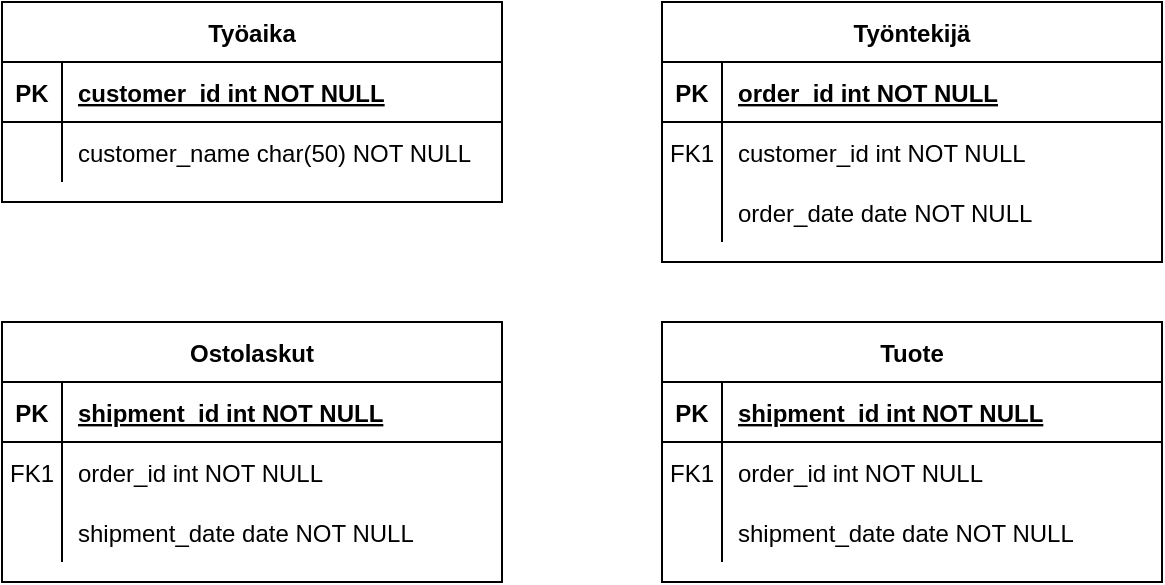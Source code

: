 <mxfile version="14.6.1" type="github" pages="3">
  <diagram id="R2lEEEUBdFMjLlhIrx00" name="Page-1">
    <mxGraphModel dx="981" dy="630" grid="1" gridSize="10" guides="1" tooltips="1" connect="1" arrows="1" fold="1" page="1" pageScale="1" pageWidth="1169" pageHeight="827" math="0" shadow="0" extFonts="Permanent Marker^https://fonts.googleapis.com/css?family=Permanent+Marker">
      <root>
        <mxCell id="0" />
        <mxCell id="1" parent="0" />
        <mxCell id="C-vyLk0tnHw3VtMMgP7b-2" value="Työntekijä" style="shape=table;startSize=30;container=1;collapsible=1;childLayout=tableLayout;fixedRows=1;rowLines=0;fontStyle=1;align=center;resizeLast=1;" parent="1" vertex="1">
          <mxGeometry x="450" y="120" width="250" height="130" as="geometry" />
        </mxCell>
        <mxCell id="C-vyLk0tnHw3VtMMgP7b-3" value="" style="shape=partialRectangle;collapsible=0;dropTarget=0;pointerEvents=0;fillColor=none;points=[[0,0.5],[1,0.5]];portConstraint=eastwest;top=0;left=0;right=0;bottom=1;" parent="C-vyLk0tnHw3VtMMgP7b-2" vertex="1">
          <mxGeometry y="30" width="250" height="30" as="geometry" />
        </mxCell>
        <mxCell id="C-vyLk0tnHw3VtMMgP7b-4" value="PK" style="shape=partialRectangle;overflow=hidden;connectable=0;fillColor=none;top=0;left=0;bottom=0;right=0;fontStyle=1;" parent="C-vyLk0tnHw3VtMMgP7b-3" vertex="1">
          <mxGeometry width="30" height="30" as="geometry" />
        </mxCell>
        <mxCell id="C-vyLk0tnHw3VtMMgP7b-5" value="order_id int NOT NULL " style="shape=partialRectangle;overflow=hidden;connectable=0;fillColor=none;top=0;left=0;bottom=0;right=0;align=left;spacingLeft=6;fontStyle=5;" parent="C-vyLk0tnHw3VtMMgP7b-3" vertex="1">
          <mxGeometry x="30" width="220" height="30" as="geometry" />
        </mxCell>
        <mxCell id="C-vyLk0tnHw3VtMMgP7b-6" value="" style="shape=partialRectangle;collapsible=0;dropTarget=0;pointerEvents=0;fillColor=none;points=[[0,0.5],[1,0.5]];portConstraint=eastwest;top=0;left=0;right=0;bottom=0;" parent="C-vyLk0tnHw3VtMMgP7b-2" vertex="1">
          <mxGeometry y="60" width="250" height="30" as="geometry" />
        </mxCell>
        <mxCell id="C-vyLk0tnHw3VtMMgP7b-7" value="FK1" style="shape=partialRectangle;overflow=hidden;connectable=0;fillColor=none;top=0;left=0;bottom=0;right=0;" parent="C-vyLk0tnHw3VtMMgP7b-6" vertex="1">
          <mxGeometry width="30" height="30" as="geometry" />
        </mxCell>
        <mxCell id="C-vyLk0tnHw3VtMMgP7b-8" value="customer_id int NOT NULL" style="shape=partialRectangle;overflow=hidden;connectable=0;fillColor=none;top=0;left=0;bottom=0;right=0;align=left;spacingLeft=6;" parent="C-vyLk0tnHw3VtMMgP7b-6" vertex="1">
          <mxGeometry x="30" width="220" height="30" as="geometry" />
        </mxCell>
        <mxCell id="C-vyLk0tnHw3VtMMgP7b-9" value="" style="shape=partialRectangle;collapsible=0;dropTarget=0;pointerEvents=0;fillColor=none;points=[[0,0.5],[1,0.5]];portConstraint=eastwest;top=0;left=0;right=0;bottom=0;" parent="C-vyLk0tnHw3VtMMgP7b-2" vertex="1">
          <mxGeometry y="90" width="250" height="30" as="geometry" />
        </mxCell>
        <mxCell id="C-vyLk0tnHw3VtMMgP7b-10" value="" style="shape=partialRectangle;overflow=hidden;connectable=0;fillColor=none;top=0;left=0;bottom=0;right=0;" parent="C-vyLk0tnHw3VtMMgP7b-9" vertex="1">
          <mxGeometry width="30" height="30" as="geometry" />
        </mxCell>
        <mxCell id="C-vyLk0tnHw3VtMMgP7b-11" value="order_date date NOT NULL" style="shape=partialRectangle;overflow=hidden;connectable=0;fillColor=none;top=0;left=0;bottom=0;right=0;align=left;spacingLeft=6;" parent="C-vyLk0tnHw3VtMMgP7b-9" vertex="1">
          <mxGeometry x="30" width="220" height="30" as="geometry" />
        </mxCell>
        <mxCell id="C-vyLk0tnHw3VtMMgP7b-13" value="Tuote" style="shape=table;startSize=30;container=1;collapsible=1;childLayout=tableLayout;fixedRows=1;rowLines=0;fontStyle=1;align=center;resizeLast=1;" parent="1" vertex="1">
          <mxGeometry x="450" y="280" width="250" height="130" as="geometry" />
        </mxCell>
        <mxCell id="C-vyLk0tnHw3VtMMgP7b-14" value="" style="shape=partialRectangle;collapsible=0;dropTarget=0;pointerEvents=0;fillColor=none;points=[[0,0.5],[1,0.5]];portConstraint=eastwest;top=0;left=0;right=0;bottom=1;" parent="C-vyLk0tnHw3VtMMgP7b-13" vertex="1">
          <mxGeometry y="30" width="250" height="30" as="geometry" />
        </mxCell>
        <mxCell id="C-vyLk0tnHw3VtMMgP7b-15" value="PK" style="shape=partialRectangle;overflow=hidden;connectable=0;fillColor=none;top=0;left=0;bottom=0;right=0;fontStyle=1;" parent="C-vyLk0tnHw3VtMMgP7b-14" vertex="1">
          <mxGeometry width="30" height="30" as="geometry" />
        </mxCell>
        <mxCell id="C-vyLk0tnHw3VtMMgP7b-16" value="shipment_id int NOT NULL " style="shape=partialRectangle;overflow=hidden;connectable=0;fillColor=none;top=0;left=0;bottom=0;right=0;align=left;spacingLeft=6;fontStyle=5;" parent="C-vyLk0tnHw3VtMMgP7b-14" vertex="1">
          <mxGeometry x="30" width="220" height="30" as="geometry" />
        </mxCell>
        <mxCell id="C-vyLk0tnHw3VtMMgP7b-17" value="" style="shape=partialRectangle;collapsible=0;dropTarget=0;pointerEvents=0;fillColor=none;points=[[0,0.5],[1,0.5]];portConstraint=eastwest;top=0;left=0;right=0;bottom=0;" parent="C-vyLk0tnHw3VtMMgP7b-13" vertex="1">
          <mxGeometry y="60" width="250" height="30" as="geometry" />
        </mxCell>
        <mxCell id="C-vyLk0tnHw3VtMMgP7b-18" value="FK1" style="shape=partialRectangle;overflow=hidden;connectable=0;fillColor=none;top=0;left=0;bottom=0;right=0;" parent="C-vyLk0tnHw3VtMMgP7b-17" vertex="1">
          <mxGeometry width="30" height="30" as="geometry" />
        </mxCell>
        <mxCell id="C-vyLk0tnHw3VtMMgP7b-19" value="order_id int NOT NULL" style="shape=partialRectangle;overflow=hidden;connectable=0;fillColor=none;top=0;left=0;bottom=0;right=0;align=left;spacingLeft=6;" parent="C-vyLk0tnHw3VtMMgP7b-17" vertex="1">
          <mxGeometry x="30" width="220" height="30" as="geometry" />
        </mxCell>
        <mxCell id="C-vyLk0tnHw3VtMMgP7b-20" value="" style="shape=partialRectangle;collapsible=0;dropTarget=0;pointerEvents=0;fillColor=none;points=[[0,0.5],[1,0.5]];portConstraint=eastwest;top=0;left=0;right=0;bottom=0;" parent="C-vyLk0tnHw3VtMMgP7b-13" vertex="1">
          <mxGeometry y="90" width="250" height="30" as="geometry" />
        </mxCell>
        <mxCell id="C-vyLk0tnHw3VtMMgP7b-21" value="" style="shape=partialRectangle;overflow=hidden;connectable=0;fillColor=none;top=0;left=0;bottom=0;right=0;" parent="C-vyLk0tnHw3VtMMgP7b-20" vertex="1">
          <mxGeometry width="30" height="30" as="geometry" />
        </mxCell>
        <mxCell id="C-vyLk0tnHw3VtMMgP7b-22" value="shipment_date date NOT NULL" style="shape=partialRectangle;overflow=hidden;connectable=0;fillColor=none;top=0;left=0;bottom=0;right=0;align=left;spacingLeft=6;" parent="C-vyLk0tnHw3VtMMgP7b-20" vertex="1">
          <mxGeometry x="30" width="220" height="30" as="geometry" />
        </mxCell>
        <mxCell id="C-vyLk0tnHw3VtMMgP7b-23" value="Työaika" style="shape=table;startSize=30;container=1;collapsible=1;childLayout=tableLayout;fixedRows=1;rowLines=0;fontStyle=1;align=center;resizeLast=1;" parent="1" vertex="1">
          <mxGeometry x="120" y="120" width="250" height="100" as="geometry" />
        </mxCell>
        <mxCell id="C-vyLk0tnHw3VtMMgP7b-24" value="" style="shape=partialRectangle;collapsible=0;dropTarget=0;pointerEvents=0;fillColor=none;points=[[0,0.5],[1,0.5]];portConstraint=eastwest;top=0;left=0;right=0;bottom=1;" parent="C-vyLk0tnHw3VtMMgP7b-23" vertex="1">
          <mxGeometry y="30" width="250" height="30" as="geometry" />
        </mxCell>
        <mxCell id="C-vyLk0tnHw3VtMMgP7b-25" value="PK" style="shape=partialRectangle;overflow=hidden;connectable=0;fillColor=none;top=0;left=0;bottom=0;right=0;fontStyle=1;" parent="C-vyLk0tnHw3VtMMgP7b-24" vertex="1">
          <mxGeometry width="30" height="30" as="geometry" />
        </mxCell>
        <mxCell id="C-vyLk0tnHw3VtMMgP7b-26" value="customer_id int NOT NULL " style="shape=partialRectangle;overflow=hidden;connectable=0;fillColor=none;top=0;left=0;bottom=0;right=0;align=left;spacingLeft=6;fontStyle=5;" parent="C-vyLk0tnHw3VtMMgP7b-24" vertex="1">
          <mxGeometry x="30" width="220" height="30" as="geometry" />
        </mxCell>
        <mxCell id="C-vyLk0tnHw3VtMMgP7b-27" value="" style="shape=partialRectangle;collapsible=0;dropTarget=0;pointerEvents=0;fillColor=none;points=[[0,0.5],[1,0.5]];portConstraint=eastwest;top=0;left=0;right=0;bottom=0;" parent="C-vyLk0tnHw3VtMMgP7b-23" vertex="1">
          <mxGeometry y="60" width="250" height="30" as="geometry" />
        </mxCell>
        <mxCell id="C-vyLk0tnHw3VtMMgP7b-28" value="" style="shape=partialRectangle;overflow=hidden;connectable=0;fillColor=none;top=0;left=0;bottom=0;right=0;" parent="C-vyLk0tnHw3VtMMgP7b-27" vertex="1">
          <mxGeometry width="30" height="30" as="geometry" />
        </mxCell>
        <mxCell id="C-vyLk0tnHw3VtMMgP7b-29" value="customer_name char(50) NOT NULL" style="shape=partialRectangle;overflow=hidden;connectable=0;fillColor=none;top=0;left=0;bottom=0;right=0;align=left;spacingLeft=6;" parent="C-vyLk0tnHw3VtMMgP7b-27" vertex="1">
          <mxGeometry x="30" width="220" height="30" as="geometry" />
        </mxCell>
        <mxCell id="vm5docJfL2NbSMwMscoh-1" value="Ostolaskut" style="shape=table;startSize=30;container=1;collapsible=1;childLayout=tableLayout;fixedRows=1;rowLines=0;fontStyle=1;align=center;resizeLast=1;" vertex="1" parent="1">
          <mxGeometry x="120" y="280" width="250" height="130" as="geometry" />
        </mxCell>
        <mxCell id="vm5docJfL2NbSMwMscoh-2" value="" style="shape=partialRectangle;collapsible=0;dropTarget=0;pointerEvents=0;fillColor=none;points=[[0,0.5],[1,0.5]];portConstraint=eastwest;top=0;left=0;right=0;bottom=1;" vertex="1" parent="vm5docJfL2NbSMwMscoh-1">
          <mxGeometry y="30" width="250" height="30" as="geometry" />
        </mxCell>
        <mxCell id="vm5docJfL2NbSMwMscoh-3" value="PK" style="shape=partialRectangle;overflow=hidden;connectable=0;fillColor=none;top=0;left=0;bottom=0;right=0;fontStyle=1;" vertex="1" parent="vm5docJfL2NbSMwMscoh-2">
          <mxGeometry width="30" height="30" as="geometry" />
        </mxCell>
        <mxCell id="vm5docJfL2NbSMwMscoh-4" value="shipment_id int NOT NULL " style="shape=partialRectangle;overflow=hidden;connectable=0;fillColor=none;top=0;left=0;bottom=0;right=0;align=left;spacingLeft=6;fontStyle=5;" vertex="1" parent="vm5docJfL2NbSMwMscoh-2">
          <mxGeometry x="30" width="220" height="30" as="geometry" />
        </mxCell>
        <mxCell id="vm5docJfL2NbSMwMscoh-5" value="" style="shape=partialRectangle;collapsible=0;dropTarget=0;pointerEvents=0;fillColor=none;points=[[0,0.5],[1,0.5]];portConstraint=eastwest;top=0;left=0;right=0;bottom=0;" vertex="1" parent="vm5docJfL2NbSMwMscoh-1">
          <mxGeometry y="60" width="250" height="30" as="geometry" />
        </mxCell>
        <mxCell id="vm5docJfL2NbSMwMscoh-6" value="FK1" style="shape=partialRectangle;overflow=hidden;connectable=0;fillColor=none;top=0;left=0;bottom=0;right=0;" vertex="1" parent="vm5docJfL2NbSMwMscoh-5">
          <mxGeometry width="30" height="30" as="geometry" />
        </mxCell>
        <mxCell id="vm5docJfL2NbSMwMscoh-7" value="order_id int NOT NULL" style="shape=partialRectangle;overflow=hidden;connectable=0;fillColor=none;top=0;left=0;bottom=0;right=0;align=left;spacingLeft=6;" vertex="1" parent="vm5docJfL2NbSMwMscoh-5">
          <mxGeometry x="30" width="220" height="30" as="geometry" />
        </mxCell>
        <mxCell id="vm5docJfL2NbSMwMscoh-8" value="" style="shape=partialRectangle;collapsible=0;dropTarget=0;pointerEvents=0;fillColor=none;points=[[0,0.5],[1,0.5]];portConstraint=eastwest;top=0;left=0;right=0;bottom=0;" vertex="1" parent="vm5docJfL2NbSMwMscoh-1">
          <mxGeometry y="90" width="250" height="30" as="geometry" />
        </mxCell>
        <mxCell id="vm5docJfL2NbSMwMscoh-9" value="" style="shape=partialRectangle;overflow=hidden;connectable=0;fillColor=none;top=0;left=0;bottom=0;right=0;" vertex="1" parent="vm5docJfL2NbSMwMscoh-8">
          <mxGeometry width="30" height="30" as="geometry" />
        </mxCell>
        <mxCell id="vm5docJfL2NbSMwMscoh-10" value="shipment_date date NOT NULL" style="shape=partialRectangle;overflow=hidden;connectable=0;fillColor=none;top=0;left=0;bottom=0;right=0;align=left;spacingLeft=6;" vertex="1" parent="vm5docJfL2NbSMwMscoh-8">
          <mxGeometry x="30" width="220" height="30" as="geometry" />
        </mxCell>
      </root>
    </mxGraphModel>
  </diagram>
  <diagram id="A8CnrOwoeJidSb-1hNe2" name="Page-2">
    <mxGraphModel dx="981" dy="591" grid="1" gridSize="10" guides="1" tooltips="1" connect="1" arrows="1" fold="1" page="1" pageScale="1" pageWidth="1169" pageHeight="827" math="0" shadow="0">
      <root>
        <mxCell id="5hGGPx97m1Oe2WC8NHgX-0" />
        <mxCell id="5hGGPx97m1Oe2WC8NHgX-1" parent="5hGGPx97m1Oe2WC8NHgX-0" />
        <mxCell id="5hGGPx97m1Oe2WC8NHgX-2" value="Personec" style="swimlane;childLayout=stackLayout;horizontal=1;startSize=30;horizontalStack=0;rounded=1;fontSize=14;fontStyle=0;strokeWidth=2;resizeParent=0;resizeLast=1;shadow=0;dashed=0;align=center;" vertex="1" parent="5hGGPx97m1Oe2WC8NHgX-1">
          <mxGeometry x="500" y="410" width="160" height="180" as="geometry" />
        </mxCell>
        <mxCell id="5hGGPx97m1Oe2WC8NHgX-5" value="Ikä&lt;br&gt;Työsuhteen kesto&lt;br&gt;Työtehtävä&lt;br&gt;Toimipaikka&lt;br&gt;Tiimi &lt;br&gt;Esimies" style="text;html=1;resizable=0;autosize=1;align=center;verticalAlign=top;points=[];fillColor=none;strokeColor=none;rounded=0;horizontal=1;labelPosition=center;verticalLabelPosition=middle;" vertex="1" parent="5hGGPx97m1Oe2WC8NHgX-2">
          <mxGeometry y="30" width="160" height="150" as="geometry" />
        </mxCell>
        <mxCell id="5hGGPx97m1Oe2WC8NHgX-6" value="Sole" style="swimlane;childLayout=stackLayout;horizontal=1;startSize=30;horizontalStack=0;rounded=1;fontSize=14;fontStyle=0;strokeWidth=2;resizeParent=0;resizeLast=1;shadow=0;dashed=0;align=center;" vertex="1" parent="5hGGPx97m1Oe2WC8NHgX-1">
          <mxGeometry x="690" y="240" width="160" height="120" as="geometry" />
        </mxCell>
        <mxCell id="5hGGPx97m1Oe2WC8NHgX-14" value="Wintime" style="swimlane;childLayout=stackLayout;horizontal=1;startSize=30;horizontalStack=0;rounded=1;fontSize=14;fontStyle=0;strokeWidth=2;resizeParent=0;resizeLast=1;shadow=0;dashed=0;align=center;html=1;" vertex="1" parent="5hGGPx97m1Oe2WC8NHgX-1">
          <mxGeometry x="310" y="240" width="180" height="120" as="geometry" />
        </mxCell>
        <mxCell id="5hGGPx97m1Oe2WC8NHgX-15" value="Laskutus / tuote&#xa;Kustannukset / tuote&#xa;" style="align=center;strokeColor=none;fillColor=none;spacingLeft=4;fontSize=12;verticalAlign=top;resizable=0;rotatable=0;part=1;" vertex="1" parent="5hGGPx97m1Oe2WC8NHgX-14">
          <mxGeometry y="30" width="180" height="90" as="geometry" />
        </mxCell>
        <mxCell id="5hGGPx97m1Oe2WC8NHgX-16" value="&lt;h1&gt;Pilotin tietomalli&lt;/h1&gt;&lt;p&gt;Tarkastelujakso 1.1. - 31.12.202&lt;br&gt;Ostolaskutuote/-tuotteet (mikä/mitkä tuotenrot?)&lt;/p&gt;&lt;p&gt;&lt;br&gt;&lt;/p&gt;" style="text;html=1;strokeColor=none;fillColor=none;spacing=5;spacingTop=-20;whiteSpace=wrap;overflow=hidden;rounded=0;align=left;" vertex="1" parent="5hGGPx97m1Oe2WC8NHgX-1">
          <mxGeometry x="120" y="120" width="380" height="100" as="geometry" />
        </mxCell>
        <mxCell id="5hGGPx97m1Oe2WC8NHgX-7" value="Tuotteelle kohdennettu aika&lt;br&gt;Liukumasaldo" style="text;html=1;resizable=0;autosize=1;align=center;verticalAlign=top;points=[];fillColor=none;strokeColor=none;rounded=0;" vertex="1" parent="5hGGPx97m1Oe2WC8NHgX-1">
          <mxGeometry x="690" y="270" width="160" height="30" as="geometry" />
        </mxCell>
        <mxCell id="5hGGPx97m1Oe2WC8NHgX-20" value="Työväline" style="swimlane;childLayout=stackLayout;horizontal=1;startSize=30;horizontalStack=0;rounded=1;fontSize=14;fontStyle=0;strokeWidth=2;resizeParent=0;resizeLast=1;shadow=0;dashed=0;align=center;html=1;" vertex="1" parent="5hGGPx97m1Oe2WC8NHgX-1">
          <mxGeometry x="505" y="120" width="160" height="120" as="geometry" />
        </mxCell>
        <mxCell id="5hGGPx97m1Oe2WC8NHgX-21" value="Käytettävä työväline (P2p vs Rondo)" style="align=left;strokeColor=none;fillColor=none;spacingLeft=4;fontSize=12;verticalAlign=top;resizable=0;rotatable=0;part=1;" vertex="1" parent="5hGGPx97m1Oe2WC8NHgX-20">
          <mxGeometry y="30" width="160" height="90" as="geometry" />
        </mxCell>
        <mxCell id="5hGGPx97m1Oe2WC8NHgX-22" value="OSS" style="swimlane;childLayout=stackLayout;horizontal=1;startSize=30;horizontalStack=0;rounded=1;fontSize=14;fontStyle=0;strokeWidth=2;resizeParent=0;resizeLast=1;shadow=0;dashed=0;align=center;html=1;" vertex="1" parent="5hGGPx97m1Oe2WC8NHgX-1">
          <mxGeometry x="180" y="420" width="160" height="120" as="geometry" />
        </mxCell>
        <mxCell id="5hGGPx97m1Oe2WC8NHgX-23" value="Oma arvio&#xa;Esimiehen arvio" style="align=left;strokeColor=none;fillColor=none;spacingLeft=4;fontSize=12;verticalAlign=top;resizable=0;rotatable=0;part=1;" vertex="1" parent="5hGGPx97m1Oe2WC8NHgX-22">
          <mxGeometry y="30" width="160" height="90" as="geometry" />
        </mxCell>
        <mxCell id="5hGGPx97m1Oe2WC8NHgX-24" value="Henkilöstökysely" style="swimlane;childLayout=stackLayout;horizontal=1;startSize=30;horizontalStack=0;rounded=1;fontSize=14;fontStyle=0;strokeWidth=2;resizeParent=0;resizeLast=1;shadow=0;dashed=0;align=center;html=1;" vertex="1" parent="5hGGPx97m1Oe2WC8NHgX-1">
          <mxGeometry x="730" y="410" width="160" height="120" as="geometry" />
        </mxCell>
        <mxCell id="5hGGPx97m1Oe2WC8NHgX-25" value="Tiimi (Kustannuspaikka)&#xa;Kyselyn vastaukset (N)" style="align=left;strokeColor=none;fillColor=none;spacingLeft=4;fontSize=12;verticalAlign=top;resizable=0;rotatable=0;part=1;" vertex="1" parent="5hGGPx97m1Oe2WC8NHgX-24">
          <mxGeometry y="30" width="160" height="90" as="geometry" />
        </mxCell>
      </root>
    </mxGraphModel>
  </diagram>
  <diagram name="Copy of Page-2" id="TFtUK6dBh6UvRBSUyrl9">
    <mxGraphModel dx="1422" dy="857" grid="1" gridSize="10" guides="1" tooltips="1" connect="1" arrows="1" fold="1" page="1" pageScale="1" pageWidth="1169" pageHeight="827" math="0" shadow="0">
      <root>
        <mxCell id="DmSCSZCHX8pFwqYaMm3e-0" />
        <mxCell id="DmSCSZCHX8pFwqYaMm3e-1" parent="DmSCSZCHX8pFwqYaMm3e-0" />
        <mxCell id="DmSCSZCHX8pFwqYaMm3e-2" value="&quot;Tuotteen tekijä&quot;" style="swimlane;childLayout=stackLayout;horizontal=1;startSize=30;horizontalStack=0;rounded=1;fontSize=14;fontStyle=0;strokeWidth=2;resizeParent=0;resizeLast=1;shadow=0;dashed=0;align=center;" vertex="1" parent="DmSCSZCHX8pFwqYaMm3e-1">
          <mxGeometry x="500" y="540" width="160" height="180" as="geometry" />
        </mxCell>
        <mxCell id="DmSCSZCHX8pFwqYaMm3e-3" value="Tekijän ikä&lt;br&gt;Työsuhteen kesto&lt;br&gt;Työtehtävä&lt;br&gt;Toimipaikka&lt;br&gt;Tekijän tiimi &lt;br&gt;Tekijän esimies" style="text;html=1;resizable=0;autosize=1;align=center;verticalAlign=top;points=[];fillColor=none;strokeColor=none;rounded=0;horizontal=1;labelPosition=center;verticalLabelPosition=middle;" vertex="1" parent="DmSCSZCHX8pFwqYaMm3e-2">
          <mxGeometry y="30" width="160" height="150" as="geometry" />
        </mxCell>
        <mxCell id="DmSCSZCHX8pFwqYaMm3e-4" value="Aika" style="swimlane;childLayout=stackLayout;horizontal=1;startSize=30;horizontalStack=0;rounded=1;fontSize=14;fontStyle=0;strokeWidth=2;resizeParent=0;resizeLast=1;shadow=0;dashed=0;align=center;" vertex="1" parent="DmSCSZCHX8pFwqYaMm3e-1">
          <mxGeometry x="540" y="160" width="160" height="120" as="geometry" />
        </mxCell>
        <mxCell id="DmSCSZCHX8pFwqYaMm3e-8" value="Tuotteelle kohdennettu aika&lt;br&gt;Tekijän liukumasaldo" style="text;html=1;resizable=0;autosize=1;align=center;verticalAlign=top;points=[];fillColor=none;strokeColor=none;rounded=0;" vertex="1" parent="DmSCSZCHX8pFwqYaMm3e-4">
          <mxGeometry y="30" width="160" height="90" as="geometry" />
        </mxCell>
        <mxCell id="DmSCSZCHX8pFwqYaMm3e-5" value="Eurot" style="swimlane;childLayout=stackLayout;horizontal=1;startSize=30;horizontalStack=0;rounded=1;fontSize=14;fontStyle=0;strokeWidth=2;resizeParent=0;resizeLast=1;shadow=0;dashed=0;align=center;html=1;" vertex="1" parent="DmSCSZCHX8pFwqYaMm3e-1">
          <mxGeometry x="190" y="310" width="180" height="120" as="geometry" />
        </mxCell>
        <mxCell id="DmSCSZCHX8pFwqYaMm3e-6" value="Tuotteen laskutus&#xa;Tuotteen kustannukset &#xa;" style="align=center;strokeColor=none;fillColor=none;spacingLeft=4;fontSize=12;verticalAlign=top;resizable=0;rotatable=0;part=1;" vertex="1" parent="DmSCSZCHX8pFwqYaMm3e-5">
          <mxGeometry y="30" width="180" height="90" as="geometry" />
        </mxCell>
        <mxCell id="DmSCSZCHX8pFwqYaMm3e-7" value="&lt;h1&gt;Pilotin tietomalli versio 2&lt;/h1&gt;&lt;p&gt;Tarkastelujakso 1.1. - 31.12.202&lt;br&gt;Ostolaskutuote/-tuotteet (mikä/mitkä tuotenrot?)&lt;/p&gt;&lt;p&gt;&lt;br&gt;&lt;/p&gt;" style="text;html=1;strokeColor=none;fillColor=none;spacing=5;spacingTop=-20;whiteSpace=wrap;overflow=hidden;rounded=0;align=left;" vertex="1" parent="DmSCSZCHX8pFwqYaMm3e-1">
          <mxGeometry x="120" y="120" width="380" height="100" as="geometry" />
        </mxCell>
        <mxCell id="DmSCSZCHX8pFwqYaMm3e-11" value="Osaaminen" style="swimlane;childLayout=stackLayout;horizontal=1;startSize=30;horizontalStack=0;rounded=1;fontSize=14;fontStyle=0;strokeWidth=2;resizeParent=0;resizeLast=1;shadow=0;dashed=0;align=center;html=1;fontColor=#B3B3B3;" vertex="1" parent="DmSCSZCHX8pFwqYaMm3e-1">
          <mxGeometry x="210" y="580" width="160" height="120" as="geometry" />
        </mxCell>
        <mxCell id="DmSCSZCHX8pFwqYaMm3e-12" value="Tekijän oma arvio&#xa;Esimiehen arvio" style="align=left;strokeColor=none;fillColor=none;spacingLeft=4;fontSize=12;verticalAlign=top;resizable=0;rotatable=0;part=1;labelBorderColor=none;fontColor=#B3B3B3;" vertex="1" parent="DmSCSZCHX8pFwqYaMm3e-11">
          <mxGeometry y="30" width="160" height="90" as="geometry" />
        </mxCell>
        <mxCell id="DmSCSZCHX8pFwqYaMm3e-13" value="&quot;Tekijän tyytyväisyys&quot;" style="swimlane;childLayout=stackLayout;horizontal=1;startSize=30;horizontalStack=0;rounded=1;fontSize=14;fontStyle=0;strokeWidth=2;resizeParent=0;resizeLast=1;shadow=0;dashed=0;align=center;html=1;labelBorderColor=none;fontColor=#B3B3B3;" vertex="1" parent="DmSCSZCHX8pFwqYaMm3e-1">
          <mxGeometry x="850" y="580" width="160" height="120" as="geometry" />
        </mxCell>
        <mxCell id="DmSCSZCHX8pFwqYaMm3e-14" value="Tiimi (Kustannuspaikka)&#xa;Tiimin vastaukset (N)" style="align=left;strokeColor=none;fillColor=none;spacingLeft=4;fontSize=12;verticalAlign=top;resizable=0;rotatable=0;part=1;fontColor=#B3B3B3;" vertex="1" parent="DmSCSZCHX8pFwqYaMm3e-13">
          <mxGeometry y="30" width="160" height="90" as="geometry" />
        </mxCell>
        <mxCell id="DmSCSZCHX8pFwqYaMm3e-15" value="Tuote" style="swimlane;childLayout=stackLayout;horizontal=1;startSize=30;horizontalStack=0;rounded=1;fontSize=14;fontStyle=0;strokeWidth=2;resizeParent=0;resizeLast=1;shadow=0;dashed=0;align=center;html=1;" vertex="1" parent="DmSCSZCHX8pFwqYaMm3e-1">
          <mxGeometry x="500" y="360" width="160" height="120" as="geometry" />
        </mxCell>
        <mxCell id="DmSCSZCHX8pFwqYaMm3e-16" value="Tuotteen tekijä&#xa;Työväline (Rondo vs P2P)" style="align=left;strokeColor=none;fillColor=none;spacingLeft=4;fontSize=12;verticalAlign=top;resizable=0;rotatable=0;part=1;" vertex="1" parent="DmSCSZCHX8pFwqYaMm3e-15">
          <mxGeometry y="30" width="160" height="90" as="geometry" />
        </mxCell>
        <mxCell id="DmSCSZCHX8pFwqYaMm3e-19" value="" style="endArrow=none;html=1;rounded=0;entryX=0;entryY=0.5;entryDx=0;entryDy=0;exitX=1.006;exitY=0.467;exitDx=0;exitDy=0;exitPerimeter=0;" edge="1" parent="DmSCSZCHX8pFwqYaMm3e-1" source="DmSCSZCHX8pFwqYaMm3e-3" target="DmSCSZCHX8pFwqYaMm3e-13">
          <mxGeometry relative="1" as="geometry">
            <mxPoint x="770" y="740" as="sourcePoint" />
            <mxPoint x="660" y="440" as="targetPoint" />
          </mxGeometry>
        </mxCell>
        <mxCell id="DmSCSZCHX8pFwqYaMm3e-20" value="" style="endArrow=none;html=1;rounded=0;exitX=1;exitY=0.5;exitDx=0;exitDy=0;entryX=0;entryY=0.5;entryDx=0;entryDy=0;" edge="1" parent="DmSCSZCHX8pFwqYaMm3e-1" source="DmSCSZCHX8pFwqYaMm3e-6" target="DmSCSZCHX8pFwqYaMm3e-15">
          <mxGeometry relative="1" as="geometry">
            <mxPoint x="500" y="440" as="sourcePoint" />
            <mxPoint x="660" y="440" as="targetPoint" />
          </mxGeometry>
        </mxCell>
        <mxCell id="DmSCSZCHX8pFwqYaMm3e-21" value="" style="endArrow=none;html=1;rounded=0;entryX=0.281;entryY=1.011;entryDx=0;entryDy=0;entryPerimeter=0;exitX=0.55;exitY=-0.017;exitDx=0;exitDy=0;exitPerimeter=0;" edge="1" parent="DmSCSZCHX8pFwqYaMm3e-1" source="DmSCSZCHX8pFwqYaMm3e-15" target="DmSCSZCHX8pFwqYaMm3e-8">
          <mxGeometry relative="1" as="geometry">
            <mxPoint x="500" y="440" as="sourcePoint" />
            <mxPoint x="660" y="440" as="targetPoint" />
          </mxGeometry>
        </mxCell>
        <mxCell id="DmSCSZCHX8pFwqYaMm3e-22" value="" style="endArrow=none;html=1;rounded=0;exitX=0.994;exitY=0.367;exitDx=0;exitDy=0;exitPerimeter=0;" edge="1" parent="DmSCSZCHX8pFwqYaMm3e-1" source="DmSCSZCHX8pFwqYaMm3e-12" target="DmSCSZCHX8pFwqYaMm3e-3">
          <mxGeometry relative="1" as="geometry">
            <mxPoint x="500" y="440" as="sourcePoint" />
            <mxPoint x="660" y="440" as="targetPoint" />
          </mxGeometry>
        </mxCell>
        <mxCell id="DmSCSZCHX8pFwqYaMm3e-24" value="" style="endArrow=none;html=1;rounded=0;entryX=0.5;entryY=0;entryDx=0;entryDy=0;exitX=0.5;exitY=1;exitDx=0;exitDy=0;" edge="1" parent="DmSCSZCHX8pFwqYaMm3e-1" source="DmSCSZCHX8pFwqYaMm3e-16" target="DmSCSZCHX8pFwqYaMm3e-2">
          <mxGeometry relative="1" as="geometry">
            <mxPoint x="500" y="440" as="sourcePoint" />
            <mxPoint x="660" y="440" as="targetPoint" />
          </mxGeometry>
        </mxCell>
      </root>
    </mxGraphModel>
  </diagram>
</mxfile>
